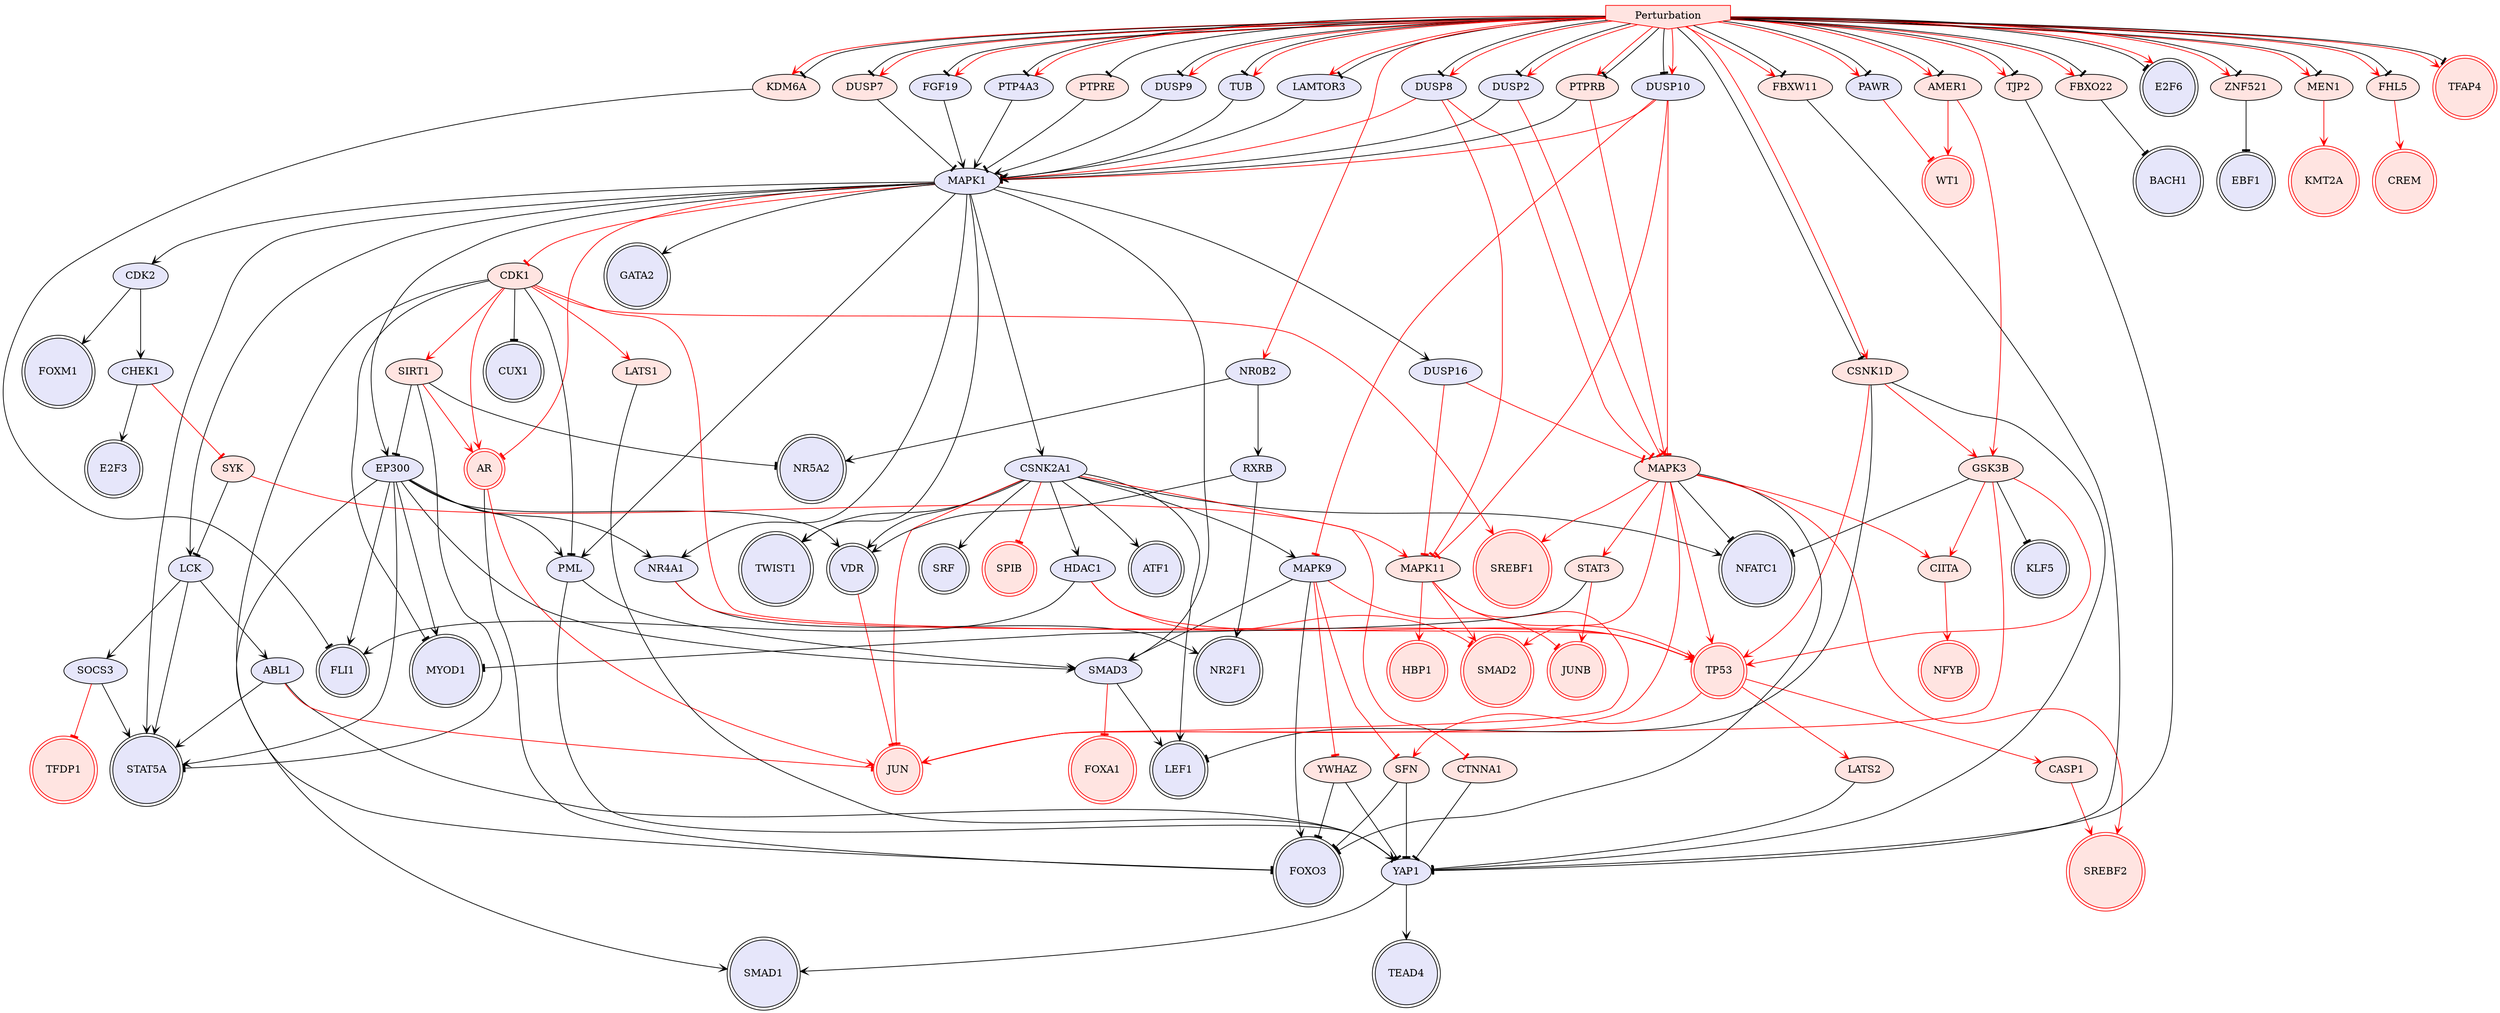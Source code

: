 digraph {

TUB->MAPK1 [penwidth=1, color=black, arrowhead="vee"]
AR->FOXO3 [penwidth=1, color=black, arrowhead="tee"]
MAPK1->SMAD3 [penwidth=1, color=black, arrowhead="vee"]
SMAD3->LEF1 [penwidth=1, color=black, arrowhead="vee"]
SOCS3->STAT5A [penwidth=1, color=black, arrowhead="vee"]
SIRT1->STAT5A [penwidth=1, color=black, arrowhead="tee"]
SIRT1->NR5A2 [penwidth=1, color=black, arrowhead="tee"]
CSNK2A1->LEF1 [penwidth=1, color=black, arrowhead="vee"]
NR4A1->NR2F1 [penwidth=1, color=black, arrowhead="vee"]
CSNK2A1->TWIST1 [penwidth=1, color=black, arrowhead="vee"]
YAP1->TEAD4 [penwidth=1, color=black, arrowhead="vee"]
MAPK9->FOXO3 [penwidth=1, color=black, arrowhead="vee"]
CSNK2A1->ATF1 [penwidth=1, color=black, arrowhead="vee"]
CDK1->MYOD1 [penwidth=1, color=black, arrowhead="tee"]
CSNK2A1->MAPK9 [penwidth=1, color=black, arrowhead="vee"]
FBXO22->BACH1 [penwidth=1, color=black, arrowhead="tee"]
CDK2->CHEK1 [penwidth=1, color=black, arrowhead="vee"]
LATS2->YAP1 [penwidth=1, color=black, arrowhead="tee"]
YAP1->SMAD1 [penwidth=1, color=black, arrowhead="vee"]
ZNF521->EBF1 [penwidth=1, color=black, arrowhead="tee"]
KDM6A->FLI1 [penwidth=1, color=black, arrowhead="tee"]
CDK1->FOXO3 [penwidth=1, color=black, arrowhead="tee"]
CHEK1->E2F3 [penwidth=1, color=black, arrowhead="vee"]
CSNK2A1->VDR [penwidth=1, color=black, arrowhead="vee"]
MAPK1->CDK2 [penwidth=1, color=black, arrowhead="vee"]
MAPK1->CSNK2A1 [penwidth=1, color=black, arrowhead="vee"]
MAPK9->SMAD3 [penwidth=1, color=black, arrowhead="vee"]
GSK3B->KLF5 [penwidth=1, color=black, arrowhead="tee"]
MAPK1->LCK [penwidth=1, color=black, arrowhead="vee"]
MAPK1->STAT5A [penwidth=1, color=black, arrowhead="vee"]
MAPK1->TWIST1 [penwidth=1, color=black, arrowhead="vee"]
CDK1->CUX1 [penwidth=1, color=black, arrowhead="tee"]
LCK->SOCS3 [penwidth=1, color=black, arrowhead="vee"]
CSNK2A1->SRF [penwidth=1, color=black, arrowhead="vee"]
LCK->STAT5A [penwidth=1, color=black, arrowhead="vee"]
CDK2->FOXM1 [penwidth=1, color=black, arrowhead="vee"]
MAPK1->DUSP16 [penwidth=1, color=black, arrowhead="vee"]
MAPK1->NR4A1 [penwidth=1, color=black, arrowhead="vee"]
GSK3B->NFATC1 [penwidth=1, color=black, arrowhead="tee"]
CSNK2A1->NFATC1 [penwidth=1, color=black, arrowhead="vee"]
MAPK1->GATA2 [penwidth=1, color=black, arrowhead="vee"]
Perturbation->E2F6 [penwidth=1, color=black, arrowhead="tee"]
Perturbation->TUB [penwidth=1, color=black, arrowhead="tee"]
TP53->CASP1 [penwidth=1, color=red, arrowhead="vee"]
CASP1->SREBF2 [penwidth=1, color=red, arrowhead="vee"]
MEN1->KMT2A [penwidth=1, color=red, arrowhead="vee"]
TP53->LATS2 [penwidth=1, color=red, arrowhead="vee"]
AR->JUN [penwidth=1, color=red, arrowhead="vee"]
MAPK1->CDK1 [penwidth=1, color=red, arrowhead="tee"]
GSK3B->JUN [penwidth=1, color=red, arrowhead="vee"]
MAPK11->SMAD2 [penwidth=1, color=red, arrowhead="vee"]
SMAD3->FOXA1 [penwidth=1, color=red, arrowhead="tee"]
CDK1->TP53 [penwidth=1, color=red, arrowhead="vee"]
CSNK2A1->SPIB [penwidth=1, color=red, arrowhead="tee"]
CDK1->AR [penwidth=1, color=red, arrowhead="vee"]
CDK1->SIRT1 [penwidth=1, color=red, arrowhead="vee"]
MAPK11->TP53 [penwidth=1, color=red, arrowhead="vee"]
AMER1->GSK3B [penwidth=1, color=red, arrowhead="vee"]
CDK1->SREBF1 [penwidth=1, color=red, arrowhead="vee"]
CSNK2A1->JUN [penwidth=1, color=red, arrowhead="tee"]
MAPK9->JUNB [penwidth=1, color=red, arrowhead="tee"]
FHL5->CREM [penwidth=1, color=red, arrowhead="vee"]
MAPK1->AR [penwidth=1, color=red, arrowhead="tee"]
GSK3B->CIITA [penwidth=1, color=red, arrowhead="vee"]
MAPK11->HBP1 [penwidth=1, color=red, arrowhead="vee"]
GSK3B->TP53 [penwidth=1, color=red, arrowhead="vee"]
AMER1->WT1 [penwidth=1, color=red, arrowhead="vee"]
SIRT1->AR [penwidth=1, color=red, arrowhead="vee"]
SOCS3->TFDP1 [penwidth=1, color=red, arrowhead="tee"]
NR4A1->TP53 [penwidth=1, color=red, arrowhead="tee"]
VDR->JUN [penwidth=1, color=red, arrowhead="tee"]
CIITA->NFYB [penwidth=1, color=red, arrowhead="vee"]
DUSP16->MAPK11 [penwidth=1, color=red, arrowhead="tee"]
MAPK11->JUN [penwidth=1, color=red, arrowhead="vee"]
Perturbation->AMER1 [penwidth=1, color=red, arrowhead="vee"]
Perturbation->FBXO22 [penwidth=1, color=red, arrowhead="vee"]
Perturbation->FHL5 [penwidth=1, color=red, arrowhead="vee"]
Perturbation->KDM6A [penwidth=1, color=red, arrowhead="vee"]
Perturbation->MEN1 [penwidth=1, color=red, arrowhead="vee"]
Perturbation->TFAP4 [penwidth=1, color=red, arrowhead="vee"]
Perturbation->ZNF521 [penwidth=1, color=red, arrowhead="vee"]
LAMTOR3->MAPK1 [penwidth=1, color=black, arrowhead="vee"]
CSNK1D->YAP1 [penwidth=1, color=black, arrowhead="tee"]
CSNK1D->LEF1 [penwidth=1, color=black, arrowhead="tee"]
MAPK3->FOXO3 [penwidth=1, color=black, arrowhead="tee"]
MAPK3->NFATC1 [penwidth=1, color=black, arrowhead="tee"]
Perturbation->E2F6 [penwidth=1, color=red, arrowhead="vee"]
Perturbation->LAMTOR3 [penwidth=1, color=red, arrowhead="vee"]
Perturbation->PAWR [penwidth=1, color=red, arrowhead="vee"]
MAPK3->SMAD2 [penwidth=1, color=red, arrowhead="vee"]
CSNK1D->GSK3B [penwidth=1, color=red, arrowhead="vee"]
CSNK1D->TP53 [penwidth=1, color=red, arrowhead="vee"]
MAPK3->JUN [penwidth=1, color=red, arrowhead="vee"]
MAPK3->SREBF1 [penwidth=1, color=red, arrowhead="vee"]
MAPK3->CIITA [penwidth=1, color=red, arrowhead="vee"]
MAPK3->SREBF2 [penwidth=1, color=red, arrowhead="vee"]
MAPK3->TP53 [penwidth=1, color=red, arrowhead="vee"]
PAWR->WT1 [penwidth=1, color=red, arrowhead="tee"]
DUSP16->MAPK3 [penwidth=1, color=red, arrowhead="tee"]
Perturbation->CSNK1D [penwidth=1, color=black, arrowhead="tee"]
Perturbation->FBXO22 [penwidth=1, color=black, arrowhead="tee"]
Perturbation->FHL5 [penwidth=1, color=black, arrowhead="tee"]
Perturbation->KDM6A [penwidth=1, color=black, arrowhead="tee"]
Perturbation->MEN1 [penwidth=1, color=black, arrowhead="tee"]
Perturbation->TFAP4 [penwidth=1, color=black, arrowhead="tee"]
Perturbation->ZNF521 [penwidth=1, color=black, arrowhead="tee"]
HDAC1->FLI1 [penwidth=1, color=black, arrowhead="vee"]
CSNK2A1->HDAC1 [penwidth=1, color=black, arrowhead="vee"]
HDAC1->TP53 [penwidth=1, color=red, arrowhead="tee"]
HDAC1->SMAD2 [penwidth=1, color=red, arrowhead="tee"]
Perturbation->LAMTOR3 [penwidth=1, color=black, arrowhead="tee"]
Perturbation->PAWR [penwidth=1, color=black, arrowhead="tee"]
Perturbation->CSNK1D [penwidth=1, color=red, arrowhead="vee"]
EP300->STAT5A [penwidth=1, color=black, arrowhead="vee"]
SIRT1->EP300 [penwidth=1, color=black, arrowhead="tee"]
MAPK1->EP300 [penwidth=1, color=black, arrowhead="vee"]
EP300->FLI1 [penwidth=1, color=black, arrowhead="vee"]
YWHAZ->FOXO3 [penwidth=1, color=black, arrowhead="tee"]
YWHAZ->YAP1 [penwidth=1, color=black, arrowhead="tee"]
EP300->SMAD3 [penwidth=1, color=black, arrowhead="vee"]
EP300->MYOD1 [penwidth=1, color=black, arrowhead="vee"]
EP300->SMAD1 [penwidth=1, color=black, arrowhead="vee"]
DUSP10->MAPK9 [penwidth=1, color=red, arrowhead="tee"]
DUSP10->MAPK1 [penwidth=1, color=red, arrowhead="tee"]
EP300->NR4A1 [penwidth=1, color=black, arrowhead="vee"]
EP300->VDR [penwidth=1, color=black, arrowhead="vee"]
MAPK9->YWHAZ [penwidth=1, color=red, arrowhead="tee"]
Perturbation->AMER1 [penwidth=1, color=black, arrowhead="tee"]
Perturbation->DUSP10 [penwidth=1, color=black, arrowhead="tee"]
DUSP7->MAPK1 [penwidth=1, color=black, arrowhead="tee"]
Perturbation->DUSP7 [penwidth=1, color=black, arrowhead="tee"]
PML->YAP1 [penwidth=1, color=black, arrowhead="vee"]
PML->SMAD3 [penwidth=1, color=black, arrowhead="vee"]
MAPK1->PML [penwidth=1, color=black, arrowhead="vee"]
CDK1->PML [penwidth=1, color=black, arrowhead="tee"]
FGF19->MAPK1 [penwidth=1, color=black, arrowhead="vee"]
EP300->PML [penwidth=1, color=black, arrowhead="vee"]
Perturbation->FGF19 [penwidth=1, color=black, arrowhead="tee"]
SFN->FOXO3 [penwidth=1, color=black, arrowhead="tee"]
SFN->YAP1 [penwidth=1, color=black, arrowhead="tee"]
TP53->SFN [penwidth=1, color=red, arrowhead="vee"]
MAPK9->SFN [penwidth=1, color=red, arrowhead="tee"]
DUSP10->MAPK11 [penwidth=1, color=red, arrowhead="tee"]
DUSP2->MAPK1 [penwidth=1, color=black, arrowhead="vee"]
SYK->LCK [penwidth=1, color=black, arrowhead="tee"]
Perturbation->DUSP2 [penwidth=1, color=black, arrowhead="tee"]
CHEK1->SYK [penwidth=1, color=red, arrowhead="tee"]
DUSP2->MAPK3 [penwidth=1, color=red, arrowhead="tee"]
SYK->MAPK11 [penwidth=1, color=red, arrowhead="vee"]
Perturbation->DUSP8 [penwidth=1, color=black, arrowhead="tee"]
DUSP8->MAPK11 [penwidth=1, color=red, arrowhead="tee"]
PTP4A3->MAPK1 [penwidth=1, color=black, arrowhead="vee"]
Perturbation->PTP4A3 [penwidth=1, color=black, arrowhead="tee"]
Perturbation->FGF19 [penwidth=1, color=red, arrowhead="vee"]
Perturbation->DUSP10 [penwidth=1, color=red, arrowhead="vee"]
Perturbation->TUB [penwidth=1, color=red, arrowhead="vee"]
Perturbation->PTP4A3 [penwidth=1, color=red, arrowhead="vee"]
Perturbation->DUSP8 [penwidth=1, color=red, arrowhead="vee"]
Perturbation->DUSP2 [penwidth=1, color=red, arrowhead="vee"]
ABL1->YAP1 [penwidth=1, color=black, arrowhead="vee"]
PTPRB->MAPK1 [penwidth=1, color=black, arrowhead="tee"]
LCK->ABL1 [penwidth=1, color=black, arrowhead="vee"]
ABL1->STAT5A [penwidth=1, color=black, arrowhead="vee"]
ABL1->JUN [penwidth=1, color=red, arrowhead="tee"]
Perturbation->PTPRB [penwidth=1, color=red, arrowhead="vee"]
STAT3->MYOD1 [penwidth=1, color=black, arrowhead="tee"]
STAT3->JUNB [penwidth=1, color=red, arrowhead="vee"]
MAPK3->STAT3 [penwidth=1, color=red, arrowhead="vee"]
DUSP8->MAPK3 [penwidth=1, color=red, arrowhead="tee"]
FBXW11->YAP1 [penwidth=1, color=black, arrowhead="tee"]
PTPRB->MAPK3 [penwidth=1, color=red, arrowhead="vee"]
Perturbation->FBXW11 [penwidth=1, color=red, arrowhead="vee"]
Perturbation->FBXW11 [penwidth=1, color=black, arrowhead="tee"]
Perturbation->PTPRB [penwidth=1, color=black, arrowhead="tee"]
CTNNA1->YAP1 [penwidth=1, color=black, arrowhead="tee"]
CSNK2A1->CTNNA1 [penwidth=1, color=red, arrowhead="tee"]
TJP2->YAP1 [penwidth=1, color=black, arrowhead="tee"]
Perturbation->TJP2 [penwidth=1, color=red, arrowhead="vee"]
Perturbation->TJP2 [penwidth=1, color=black, arrowhead="tee"]
DUSP10->MAPK3 [penwidth=1, color=red, arrowhead="tee"]
PTPRE->MAPK1 [penwidth=1, color=black, arrowhead="tee"]
Perturbation->PTPRE [penwidth=1, color=black, arrowhead="tee"]
DUSP8->MAPK1 [penwidth=1, color=red, arrowhead="tee"]
Perturbation->DUSP7 [penwidth=1, color=red, arrowhead="vee"]
LATS1->YAP1 [penwidth=1, color=black, arrowhead="tee"]
CDK1->LATS1 [penwidth=1, color=red, arrowhead="vee"]
DUSP9->MAPK1 [penwidth=1, color=black, arrowhead="vee"]
Perturbation->DUSP9 [penwidth=1, color=black, arrowhead="tee"]
Perturbation->DUSP9 [penwidth=1, color=red, arrowhead="vee"]
NR0B2->NR5A2 [penwidth=1, color=black, arrowhead="vee"]
NR0B2->RXRB [penwidth=1, color=black, arrowhead="vee"]
RXRB->VDR [penwidth=1, color=black, arrowhead="vee"]
RXRB->NR2F1 [penwidth=1, color=black, arrowhead="vee"]
Perturbation->NR0B2 [penwidth=1, color=red, arrowhead="vee"]
Perturbation [style=filled, color=red, fillcolor=mistyrose, shape=invhouse];
FOXO3 [style=filled, color=black, fillcolor=lavender, shape=doublecircle];
SMAD2 [style=filled, color=red, fillcolor=mistyrose, shape=doublecircle];
FLI1 [style=filled, color=black, fillcolor=lavender, shape=doublecircle];
KLF5 [style=filled, color=black, fillcolor=lavender, shape=doublecircle];
KMT2A [style=filled, color=red, fillcolor=mistyrose, shape=doublecircle];
FOXM1 [style=filled, color=black, fillcolor=lavender, shape=doublecircle];
AR [style=filled, color=red, fillcolor=mistyrose, shape=doublecircle];
MYOD1 [style=filled, color=black, fillcolor=lavender, shape=doublecircle];
JUNB [style=filled, color=red, fillcolor=mistyrose, shape=doublecircle];
LEF1 [style=filled, color=black, fillcolor=lavender, shape=doublecircle];
JUN [style=filled, color=red, fillcolor=mistyrose, shape=doublecircle];
GATA2 [style=filled, color=black, fillcolor=lavender, shape=doublecircle];
SREBF2 [style=filled, color=red, fillcolor=mistyrose, shape=doublecircle];
FOXA1 [style=filled, color=red, fillcolor=mistyrose, shape=doublecircle];
SREBF1 [style=filled, color=red, fillcolor=mistyrose, shape=doublecircle];
VDR [style=filled, color=black, fillcolor=lavender, shape=doublecircle];
BACH1 [style=filled, color=black, fillcolor=lavender, shape=doublecircle];
TWIST1 [style=filled, color=black, fillcolor=lavender, shape=doublecircle];
CUX1 [style=filled, color=black, fillcolor=lavender, shape=doublecircle];
NR2F1 [style=filled, color=black, fillcolor=lavender, shape=doublecircle];
NFYB [style=filled, color=red, fillcolor=mistyrose, shape=doublecircle];
NR5A2 [style=filled, color=black, fillcolor=lavender, shape=doublecircle];
E2F3 [style=filled, color=black, fillcolor=lavender, shape=doublecircle];
CREM [style=filled, color=red, fillcolor=mistyrose, shape=doublecircle];
E2F6 [style=filled, color=black, fillcolor=lavender, shape=doublecircle];
TP53 [style=filled, color=red, fillcolor=mistyrose, shape=doublecircle];
TFDP1 [style=filled, color=red, fillcolor=mistyrose, shape=doublecircle];
TFAP4 [style=filled, color=red, fillcolor=mistyrose, shape=doublecircle];
STAT5A [style=filled, color=black, fillcolor=lavender, shape=doublecircle];
ATF1 [style=filled, color=black, fillcolor=lavender, shape=doublecircle];
EBF1 [style=filled, color=black, fillcolor=lavender, shape=doublecircle];
SMAD1 [style=filled, color=black, fillcolor=lavender, shape=doublecircle];
NFATC1 [style=filled, color=black, fillcolor=lavender, shape=doublecircle];
SPIB [style=filled, color=red, fillcolor=mistyrose, shape=doublecircle];
TEAD4 [style=filled, color=black, fillcolor=lavender, shape=doublecircle];
HBP1 [style=filled, color=red, fillcolor=mistyrose, shape=doublecircle];
SRF [style=filled, color=black, fillcolor=lavender, shape=doublecircle];
WT1 [style=filled, color=red, fillcolor=mistyrose, shape=doublecircle];
TUB [style=filled, fillcolor=lavender];
MAPK1 [style=filled, fillcolor=lavender];
SMAD3 [style=filled, fillcolor=lavender];
SOCS3 [style=filled, fillcolor=lavender];
SIRT1 [style=filled, fillcolor=mistyrose];
CSNK2A1 [style=filled, fillcolor=lavender];
NR4A1 [style=filled, fillcolor=lavender];
YAP1 [style=filled, fillcolor=lavender];
MAPK9 [style=filled, fillcolor=lavender];
CDK1 [style=filled, fillcolor=mistyrose];
FBXO22 [style=filled, fillcolor=mistyrose];
CDK2 [style=filled, fillcolor=lavender];
LATS2 [style=filled, fillcolor=mistyrose];
ZNF521 [style=filled, fillcolor=mistyrose];
KDM6A [style=filled, fillcolor=mistyrose];
CHEK1 [style=filled, fillcolor=lavender];
GSK3B [style=filled, fillcolor=mistyrose];
LCK [style=filled, fillcolor=lavender];
CASP1 [style=filled, fillcolor=mistyrose];
MEN1 [style=filled, fillcolor=mistyrose];
MAPK11 [style=filled, fillcolor=mistyrose];
AMER1 [style=filled, fillcolor=mistyrose];
FHL5 [style=filled, fillcolor=mistyrose];
CIITA [style=filled, fillcolor=mistyrose];
DUSP16 [style=filled, fillcolor=lavender];
LAMTOR3 [style=filled, fillcolor=lavender];
CSNK1D [style=filled, fillcolor=mistyrose];
MAPK3 [style=filled, fillcolor=mistyrose];
PAWR [style=filled, fillcolor=lavender];
HDAC1 [style=filled, fillcolor=lavender];
EP300 [style=filled, fillcolor=lavender];
YWHAZ [style=filled, fillcolor=mistyrose];
DUSP10 [style=filled, fillcolor=lavender];
DUSP7 [style=filled, fillcolor=mistyrose];
PML [style=filled, fillcolor=lavender];
FGF19 [style=filled, fillcolor=lavender];
SFN [style=filled, fillcolor=mistyrose];
DUSP2 [style=filled, fillcolor=lavender];
SYK [style=filled, fillcolor=mistyrose];
DUSP8 [style=filled, fillcolor=lavender];
PTP4A3 [style=filled, fillcolor=lavender];
ABL1 [style=filled, fillcolor=lavender];
PTPRB [style=filled, fillcolor=mistyrose];
STAT3 [style=filled, fillcolor=mistyrose];
FBXW11 [style=filled, fillcolor=mistyrose];
CTNNA1 [style=filled, fillcolor=mistyrose];
TJP2 [style=filled, fillcolor=mistyrose];
PTPRE [style=filled, fillcolor=mistyrose];
LATS1 [style=filled, fillcolor=mistyrose];
DUSP9 [style=filled, fillcolor=lavender];
NR0B2 [style=filled, fillcolor=lavender];
RXRB [style=filled, fillcolor=lavender];


}
